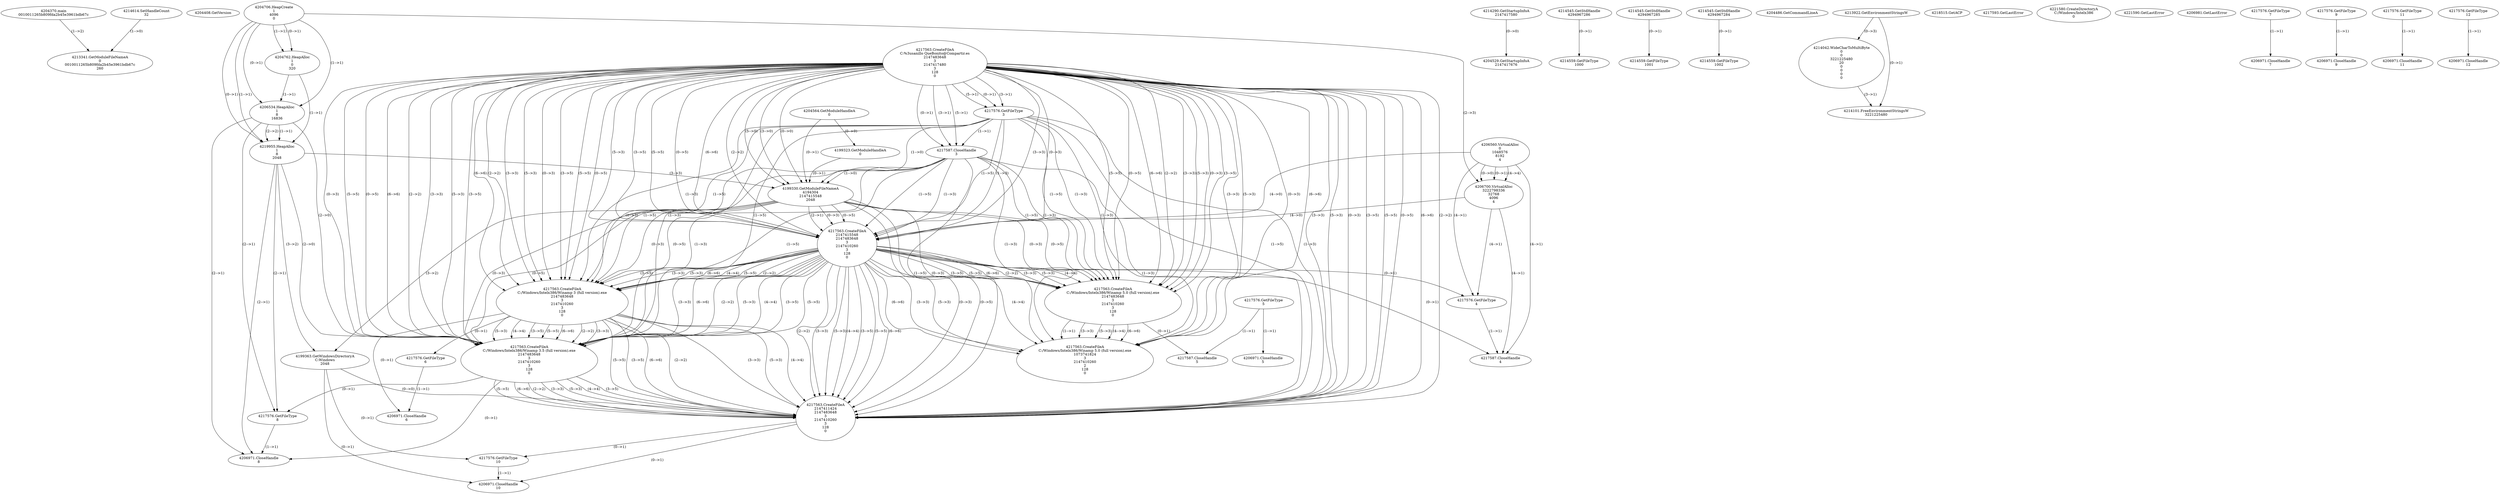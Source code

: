 // Global SCDG with merge call
digraph {
	0 [label="4204370.main
0010011265b809fda2b45e3961bdb67c"]
	1 [label="4204408.GetVersion
"]
	2 [label="4204706.HeapCreate
1
4096
0"]
	3 [label="4204762.HeapAlloc
1
0
320"]
	2 -> 3 [label="(1-->1)"]
	2 -> 3 [label="(0-->1)"]
	4 [label="4206534.HeapAlloc
1
8
16836"]
	2 -> 4 [label="(1-->1)"]
	2 -> 4 [label="(0-->1)"]
	3 -> 4 [label="(1-->1)"]
	5 [label="4206560.VirtualAlloc
0
1048576
8192
4"]
	6 [label="4206700.VirtualAlloc
3222798336
32768
4096
4"]
	5 -> 6 [label="(0-->1)"]
	2 -> 6 [label="(2-->3)"]
	5 -> 6 [label="(4-->4)"]
	5 -> 6 [label="(0-->0)"]
	7 [label="4214290.GetStartupInfoA
2147417580"]
	8 [label="4214545.GetStdHandle
4294967286"]
	9 [label="4214559.GetFileType
1000"]
	8 -> 9 [label="(0-->1)"]
	10 [label="4214545.GetStdHandle
4294967285"]
	11 [label="4214559.GetFileType
1001"]
	10 -> 11 [label="(0-->1)"]
	12 [label="4214545.GetStdHandle
4294967284"]
	13 [label="4214559.GetFileType
1002"]
	12 -> 13 [label="(0-->1)"]
	14 [label="4214614.SetHandleCount
32"]
	15 [label="4204486.GetCommandLineA
"]
	16 [label="4213922.GetEnvironmentStringsW
"]
	17 [label="4214042.WideCharToMultiByte
0
0
3221225480
20
0
0
0
0"]
	16 -> 17 [label="(0-->3)"]
	18 [label="4214101.FreeEnvironmentStringsW
3221225480"]
	16 -> 18 [label="(0-->1)"]
	17 -> 18 [label="(3-->1)"]
	19 [label="4218515.GetACP
"]
	20 [label="4213341.GetModuleFileNameA
0
0010011265b809fda2b45e3961bdb67c
260"]
	0 -> 20 [label="(1-->2)"]
	14 -> 20 [label="(1-->0)"]
	21 [label="4219955.HeapAlloc
1
8
2048"]
	2 -> 21 [label="(1-->1)"]
	2 -> 21 [label="(0-->1)"]
	3 -> 21 [label="(1-->1)"]
	4 -> 21 [label="(1-->1)"]
	4 -> 21 [label="(2-->2)"]
	22 [label="4204529.GetStartupInfoA
2147417676"]
	7 -> 22 [label="(0-->0)"]
	23 [label="4204564.GetModuleHandleA
0"]
	24 [label="4217563.CreateFileA
C:\Gusanillo QueBonito@Compartir.es
2147483648
3
2147417480
3
128
0"]
	25 [label="4217576.GetFileType
3"]
	24 -> 25 [label="(3-->1)"]
	24 -> 25 [label="(5-->1)"]
	24 -> 25 [label="(0-->1)"]
	26 [label="4217587.CloseHandle
3"]
	24 -> 26 [label="(3-->1)"]
	24 -> 26 [label="(5-->1)"]
	24 -> 26 [label="(0-->1)"]
	25 -> 26 [label="(1-->1)"]
	27 [label="4217593.GetLastError
"]
	28 [label="4199323.GetModuleHandleA
0"]
	23 -> 28 [label="(0-->0)"]
	29 [label="4199330.GetModuleFileNameA
4194304
2147415548
2048"]
	23 -> 29 [label="(0-->1)"]
	28 -> 29 [label="(0-->1)"]
	21 -> 29 [label="(3-->3)"]
	24 -> 29 [label="(3-->0)"]
	24 -> 29 [label="(5-->0)"]
	24 -> 29 [label="(0-->0)"]
	25 -> 29 [label="(1-->0)"]
	26 -> 29 [label="(1-->0)"]
	30 [label="4199363.GetWindowsDirectoryA
C:\Windows
2048"]
	21 -> 30 [label="(3-->2)"]
	29 -> 30 [label="(3-->2)"]
	31 [label="4221580.CreateDirectoryA
C:/Windows/Intelx386
0"]
	32 [label="4221590.GetLastError
"]
	33 [label="4217563.CreateFileA
2147415548
2147483648
3
2147410260
3
128
0"]
	29 -> 33 [label="(2-->1)"]
	24 -> 33 [label="(2-->2)"]
	24 -> 33 [label="(3-->3)"]
	24 -> 33 [label="(5-->3)"]
	24 -> 33 [label="(0-->3)"]
	25 -> 33 [label="(1-->3)"]
	26 -> 33 [label="(1-->3)"]
	29 -> 33 [label="(0-->3)"]
	24 -> 33 [label="(3-->5)"]
	24 -> 33 [label="(5-->5)"]
	24 -> 33 [label="(0-->5)"]
	25 -> 33 [label="(1-->5)"]
	26 -> 33 [label="(1-->5)"]
	29 -> 33 [label="(0-->5)"]
	24 -> 33 [label="(6-->6)"]
	5 -> 33 [label="(4-->0)"]
	6 -> 33 [label="(4-->0)"]
	34 [label="4217576.GetFileType
4"]
	5 -> 34 [label="(4-->1)"]
	6 -> 34 [label="(4-->1)"]
	33 -> 34 [label="(0-->1)"]
	35 [label="4217587.CloseHandle
4"]
	5 -> 35 [label="(4-->1)"]
	6 -> 35 [label="(4-->1)"]
	33 -> 35 [label="(0-->1)"]
	34 -> 35 [label="(1-->1)"]
	36 [label="4217576.GetFileType
5"]
	37 [label="4217563.CreateFileA
C:/Windows/Intelx386/Winamp 3 (full version).exe
2147483648
3
2147410260
3
128
0"]
	24 -> 37 [label="(2-->2)"]
	33 -> 37 [label="(2-->2)"]
	24 -> 37 [label="(3-->3)"]
	24 -> 37 [label="(5-->3)"]
	24 -> 37 [label="(0-->3)"]
	25 -> 37 [label="(1-->3)"]
	26 -> 37 [label="(1-->3)"]
	29 -> 37 [label="(0-->3)"]
	33 -> 37 [label="(3-->3)"]
	33 -> 37 [label="(5-->3)"]
	33 -> 37 [label="(4-->4)"]
	24 -> 37 [label="(3-->5)"]
	24 -> 37 [label="(5-->5)"]
	24 -> 37 [label="(0-->5)"]
	25 -> 37 [label="(1-->5)"]
	26 -> 37 [label="(1-->5)"]
	29 -> 37 [label="(0-->5)"]
	33 -> 37 [label="(3-->5)"]
	33 -> 37 [label="(5-->5)"]
	24 -> 37 [label="(6-->6)"]
	33 -> 37 [label="(6-->6)"]
	38 [label="4217576.GetFileType
6"]
	37 -> 38 [label="(0-->1)"]
	39 [label="4206971.CloseHandle
5"]
	36 -> 39 [label="(1-->1)"]
	40 [label="4206981.GetLastError
"]
	41 [label="4206971.CloseHandle
6"]
	37 -> 41 [label="(0-->1)"]
	38 -> 41 [label="(1-->1)"]
	42 [label="4217576.GetFileType
7"]
	43 [label="4217563.CreateFileA
C:/Windows/Intelx386/Winamp 3.5 (full version).exe
2147483648
3
2147410260
3
128
0"]
	24 -> 43 [label="(2-->2)"]
	33 -> 43 [label="(2-->2)"]
	37 -> 43 [label="(2-->2)"]
	24 -> 43 [label="(3-->3)"]
	24 -> 43 [label="(5-->3)"]
	24 -> 43 [label="(0-->3)"]
	25 -> 43 [label="(1-->3)"]
	26 -> 43 [label="(1-->3)"]
	29 -> 43 [label="(0-->3)"]
	33 -> 43 [label="(3-->3)"]
	33 -> 43 [label="(5-->3)"]
	37 -> 43 [label="(3-->3)"]
	37 -> 43 [label="(5-->3)"]
	33 -> 43 [label="(4-->4)"]
	37 -> 43 [label="(4-->4)"]
	24 -> 43 [label="(3-->5)"]
	24 -> 43 [label="(5-->5)"]
	24 -> 43 [label="(0-->5)"]
	25 -> 43 [label="(1-->5)"]
	26 -> 43 [label="(1-->5)"]
	29 -> 43 [label="(0-->5)"]
	33 -> 43 [label="(3-->5)"]
	33 -> 43 [label="(5-->5)"]
	37 -> 43 [label="(3-->5)"]
	37 -> 43 [label="(5-->5)"]
	24 -> 43 [label="(6-->6)"]
	33 -> 43 [label="(6-->6)"]
	37 -> 43 [label="(6-->6)"]
	4 -> 43 [label="(2-->0)"]
	21 -> 43 [label="(2-->0)"]
	44 [label="4217576.GetFileType
8"]
	4 -> 44 [label="(2-->1)"]
	21 -> 44 [label="(2-->1)"]
	43 -> 44 [label="(0-->1)"]
	45 [label="4206971.CloseHandle
7"]
	42 -> 45 [label="(1-->1)"]
	46 [label="4206971.CloseHandle
8"]
	4 -> 46 [label="(2-->1)"]
	21 -> 46 [label="(2-->1)"]
	43 -> 46 [label="(0-->1)"]
	44 -> 46 [label="(1-->1)"]
	47 [label="4217576.GetFileType
9"]
	48 [label="4217563.CreateFileA
2147411424
2147483648
3
2147410260
3
128
0"]
	24 -> 48 [label="(2-->2)"]
	33 -> 48 [label="(2-->2)"]
	37 -> 48 [label="(2-->2)"]
	43 -> 48 [label="(2-->2)"]
	24 -> 48 [label="(3-->3)"]
	24 -> 48 [label="(5-->3)"]
	24 -> 48 [label="(0-->3)"]
	25 -> 48 [label="(1-->3)"]
	26 -> 48 [label="(1-->3)"]
	29 -> 48 [label="(0-->3)"]
	33 -> 48 [label="(3-->3)"]
	33 -> 48 [label="(5-->3)"]
	37 -> 48 [label="(3-->3)"]
	37 -> 48 [label="(5-->3)"]
	43 -> 48 [label="(3-->3)"]
	43 -> 48 [label="(5-->3)"]
	33 -> 48 [label="(4-->4)"]
	37 -> 48 [label="(4-->4)"]
	43 -> 48 [label="(4-->4)"]
	24 -> 48 [label="(3-->5)"]
	24 -> 48 [label="(5-->5)"]
	24 -> 48 [label="(0-->5)"]
	25 -> 48 [label="(1-->5)"]
	26 -> 48 [label="(1-->5)"]
	29 -> 48 [label="(0-->5)"]
	33 -> 48 [label="(3-->5)"]
	33 -> 48 [label="(5-->5)"]
	37 -> 48 [label="(3-->5)"]
	37 -> 48 [label="(5-->5)"]
	43 -> 48 [label="(3-->5)"]
	43 -> 48 [label="(5-->5)"]
	24 -> 48 [label="(6-->6)"]
	33 -> 48 [label="(6-->6)"]
	37 -> 48 [label="(6-->6)"]
	43 -> 48 [label="(6-->6)"]
	30 -> 48 [label="(0-->0)"]
	49 [label="4217576.GetFileType
10"]
	30 -> 49 [label="(0-->1)"]
	48 -> 49 [label="(0-->1)"]
	50 [label="4206971.CloseHandle
9"]
	47 -> 50 [label="(1-->1)"]
	51 [label="4206971.CloseHandle
10"]
	30 -> 51 [label="(0-->1)"]
	48 -> 51 [label="(0-->1)"]
	49 -> 51 [label="(1-->1)"]
	52 [label="4217576.GetFileType
11"]
	53 [label="4217576.GetFileType
12"]
	54 [label="4206971.CloseHandle
11"]
	52 -> 54 [label="(1-->1)"]
	55 [label="4206971.CloseHandle
12"]
	53 -> 55 [label="(1-->1)"]
	56 [label="4217563.CreateFileA
C:/Windows/Intelx386/Winamp 5.0 (full version).exe
2147483648
3
2147410260
3
128
0"]
	24 -> 56 [label="(2-->2)"]
	33 -> 56 [label="(2-->2)"]
	24 -> 56 [label="(3-->3)"]
	24 -> 56 [label="(5-->3)"]
	24 -> 56 [label="(0-->3)"]
	25 -> 56 [label="(1-->3)"]
	26 -> 56 [label="(1-->3)"]
	29 -> 56 [label="(0-->3)"]
	33 -> 56 [label="(3-->3)"]
	33 -> 56 [label="(5-->3)"]
	33 -> 56 [label="(4-->4)"]
	24 -> 56 [label="(3-->5)"]
	24 -> 56 [label="(5-->5)"]
	24 -> 56 [label="(0-->5)"]
	25 -> 56 [label="(1-->5)"]
	26 -> 56 [label="(1-->5)"]
	29 -> 56 [label="(0-->5)"]
	33 -> 56 [label="(3-->5)"]
	33 -> 56 [label="(5-->5)"]
	24 -> 56 [label="(6-->6)"]
	33 -> 56 [label="(6-->6)"]
	57 [label="4217587.CloseHandle
5"]
	36 -> 57 [label="(1-->1)"]
	56 -> 57 [label="(0-->1)"]
	58 [label="4217563.CreateFileA
C:/Windows/Intelx386/Winamp 5.0 (full version).exe
1073741824
3
2147410260
2
128
0"]
	56 -> 58 [label="(1-->1)"]
	24 -> 58 [label="(3-->3)"]
	24 -> 58 [label="(5-->3)"]
	24 -> 58 [label="(0-->3)"]
	25 -> 58 [label="(1-->3)"]
	26 -> 58 [label="(1-->3)"]
	29 -> 58 [label="(0-->3)"]
	33 -> 58 [label="(3-->3)"]
	33 -> 58 [label="(5-->3)"]
	56 -> 58 [label="(3-->3)"]
	56 -> 58 [label="(5-->3)"]
	33 -> 58 [label="(4-->4)"]
	56 -> 58 [label="(4-->4)"]
	24 -> 58 [label="(6-->6)"]
	33 -> 58 [label="(6-->6)"]
	56 -> 58 [label="(6-->6)"]
}

